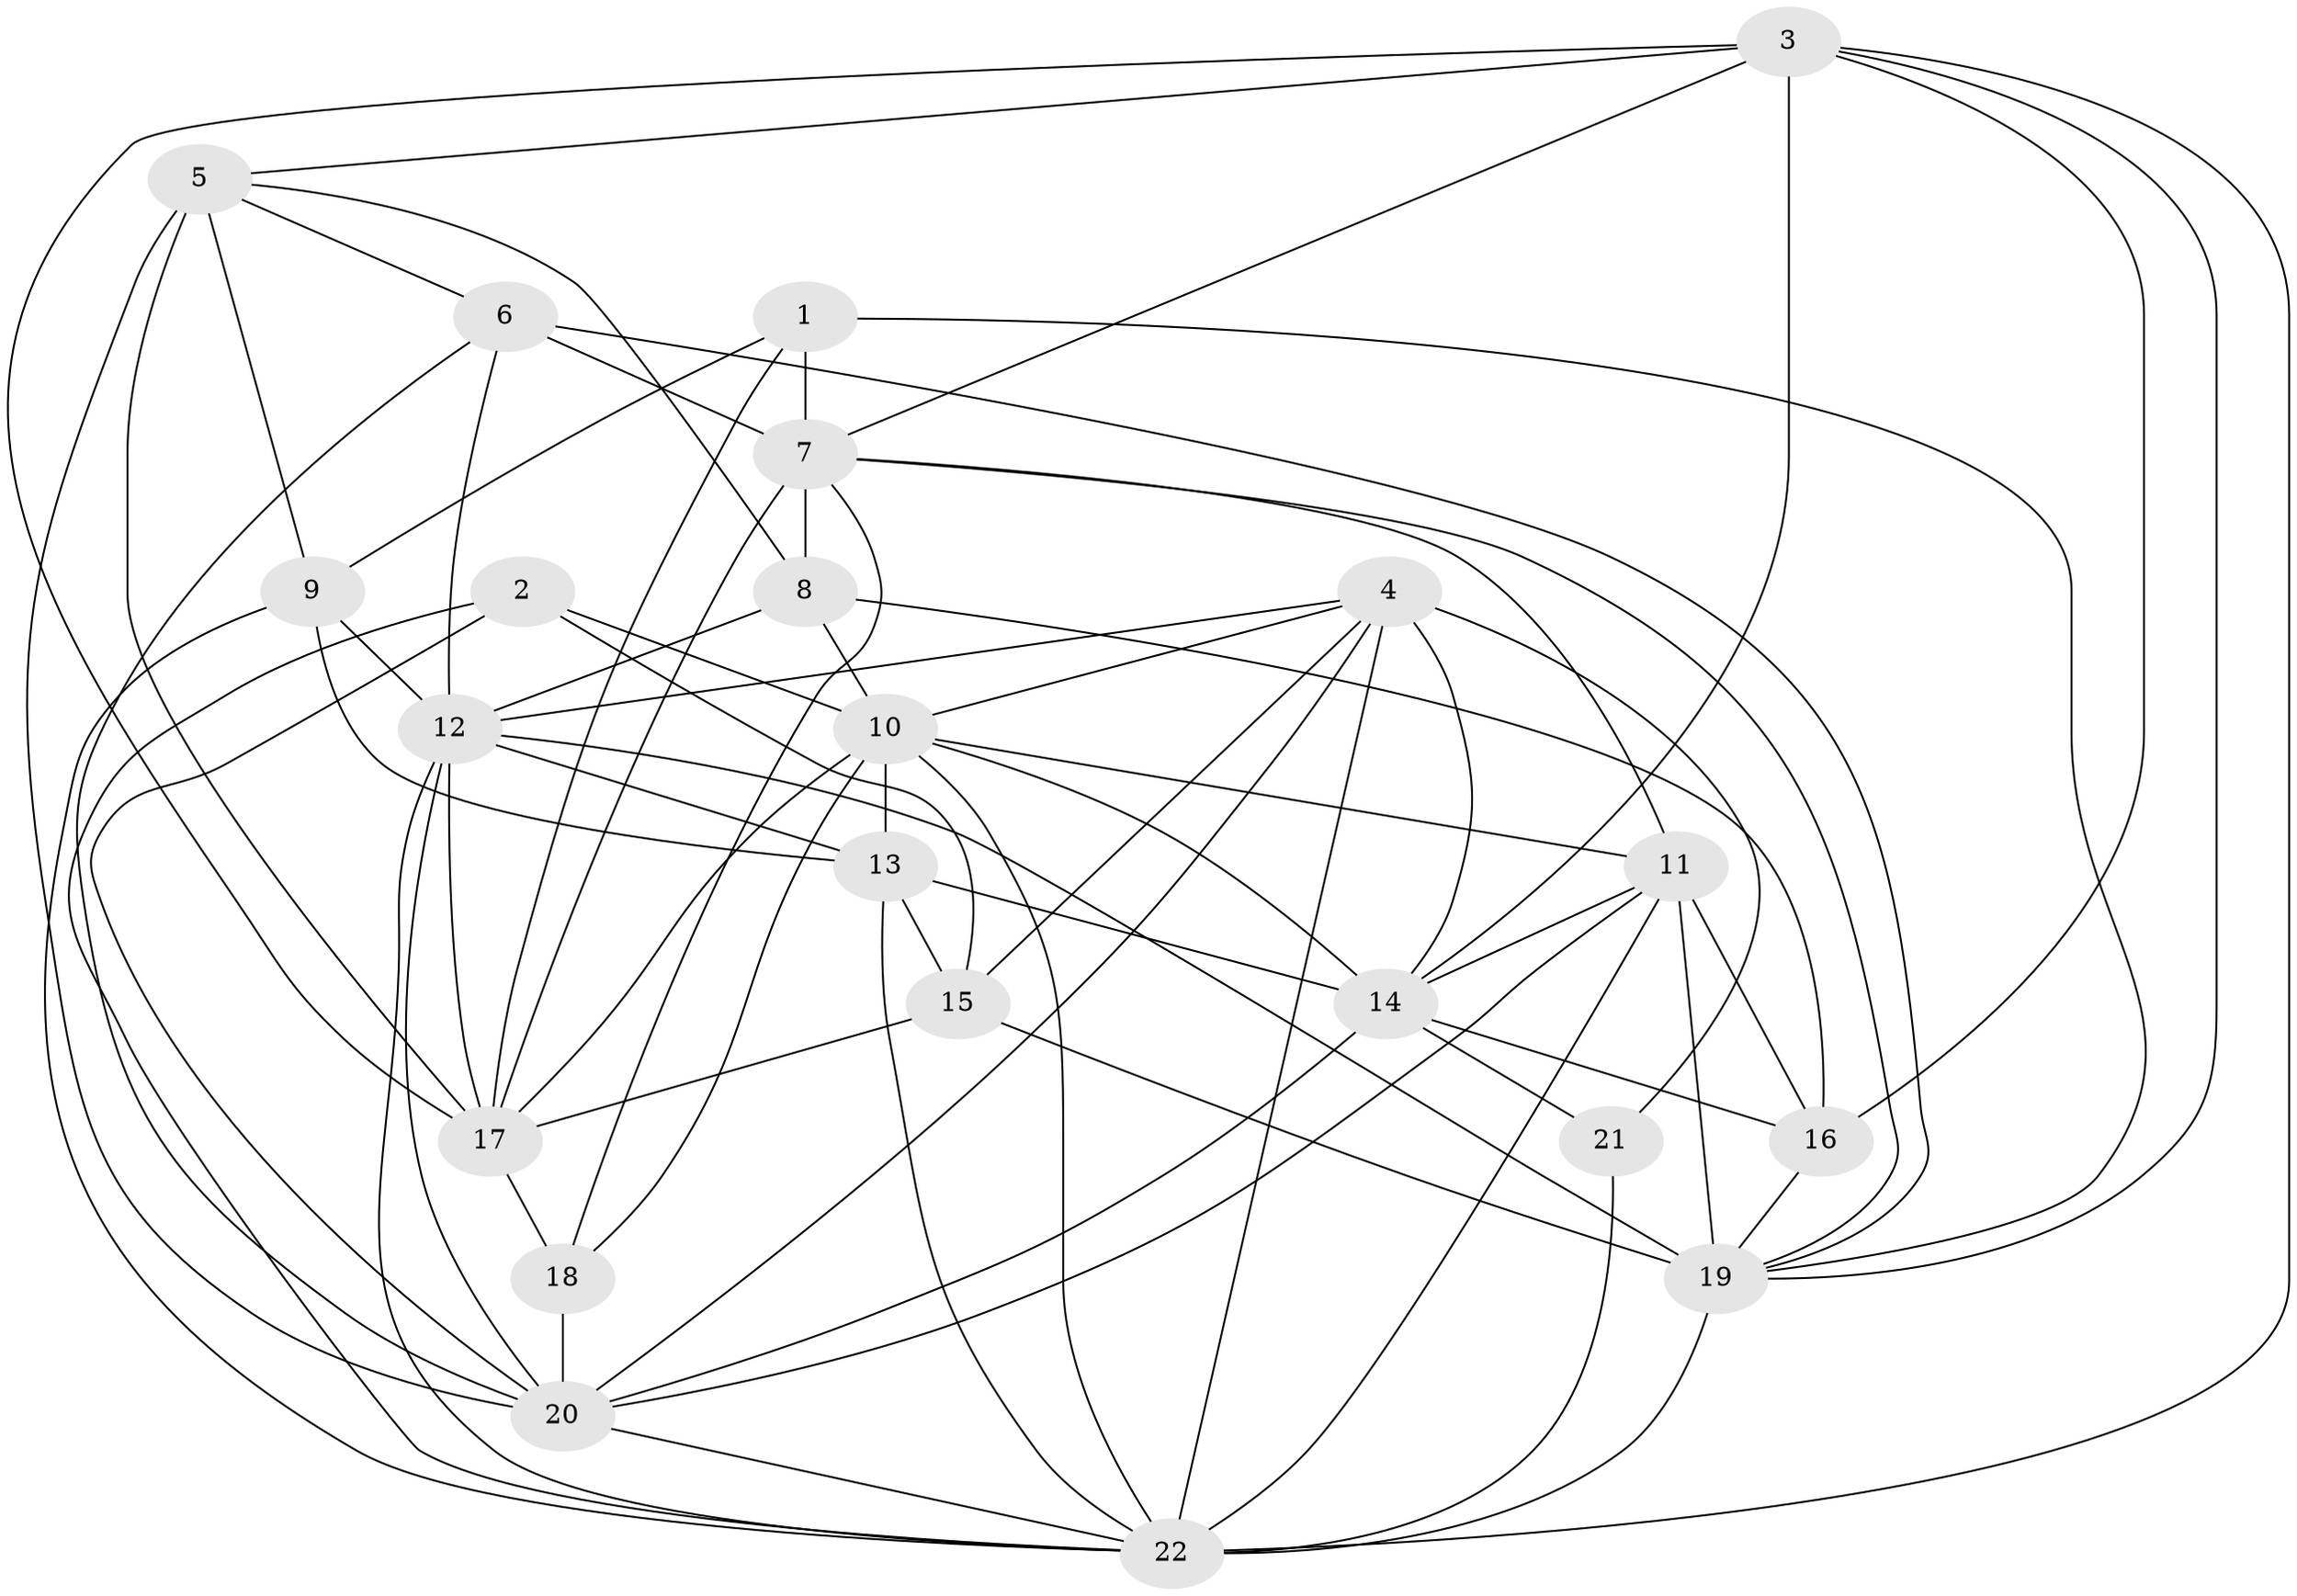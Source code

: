 // original degree distribution, {3: 0.2054794520547945, 4: 0.3150684931506849, 5: 0.2328767123287671, 7: 0.0273972602739726, 2: 0.136986301369863, 6: 0.0821917808219178}
// Generated by graph-tools (version 1.1) at 2025/37/03/04/25 23:37:04]
// undirected, 22 vertices, 72 edges
graph export_dot {
  node [color=gray90,style=filled];
  1;
  2;
  3;
  4;
  5;
  6;
  7;
  8;
  9;
  10;
  11;
  12;
  13;
  14;
  15;
  16;
  17;
  18;
  19;
  20;
  21;
  22;
  1 -- 7 [weight=1.0];
  1 -- 9 [weight=1.0];
  1 -- 17 [weight=1.0];
  1 -- 19 [weight=1.0];
  2 -- 10 [weight=1.0];
  2 -- 15 [weight=1.0];
  2 -- 20 [weight=1.0];
  2 -- 22 [weight=1.0];
  3 -- 5 [weight=1.0];
  3 -- 7 [weight=1.0];
  3 -- 14 [weight=2.0];
  3 -- 16 [weight=2.0];
  3 -- 17 [weight=1.0];
  3 -- 19 [weight=1.0];
  3 -- 22 [weight=1.0];
  4 -- 10 [weight=1.0];
  4 -- 12 [weight=1.0];
  4 -- 14 [weight=1.0];
  4 -- 15 [weight=1.0];
  4 -- 20 [weight=1.0];
  4 -- 21 [weight=1.0];
  4 -- 22 [weight=2.0];
  5 -- 6 [weight=1.0];
  5 -- 8 [weight=1.0];
  5 -- 9 [weight=1.0];
  5 -- 17 [weight=2.0];
  5 -- 20 [weight=1.0];
  6 -- 7 [weight=2.0];
  6 -- 12 [weight=1.0];
  6 -- 19 [weight=1.0];
  6 -- 20 [weight=1.0];
  7 -- 8 [weight=1.0];
  7 -- 11 [weight=1.0];
  7 -- 17 [weight=1.0];
  7 -- 18 [weight=1.0];
  7 -- 19 [weight=1.0];
  8 -- 10 [weight=1.0];
  8 -- 12 [weight=2.0];
  8 -- 16 [weight=1.0];
  9 -- 12 [weight=1.0];
  9 -- 13 [weight=1.0];
  9 -- 22 [weight=1.0];
  10 -- 11 [weight=1.0];
  10 -- 13 [weight=2.0];
  10 -- 14 [weight=1.0];
  10 -- 17 [weight=1.0];
  10 -- 18 [weight=1.0];
  10 -- 22 [weight=1.0];
  11 -- 14 [weight=2.0];
  11 -- 16 [weight=2.0];
  11 -- 19 [weight=1.0];
  11 -- 20 [weight=1.0];
  11 -- 22 [weight=2.0];
  12 -- 13 [weight=1.0];
  12 -- 17 [weight=1.0];
  12 -- 19 [weight=3.0];
  12 -- 20 [weight=2.0];
  12 -- 22 [weight=2.0];
  13 -- 14 [weight=1.0];
  13 -- 15 [weight=3.0];
  13 -- 22 [weight=1.0];
  14 -- 16 [weight=1.0];
  14 -- 20 [weight=1.0];
  14 -- 21 [weight=1.0];
  15 -- 17 [weight=1.0];
  15 -- 19 [weight=1.0];
  16 -- 19 [weight=1.0];
  17 -- 18 [weight=1.0];
  18 -- 20 [weight=2.0];
  19 -- 22 [weight=1.0];
  20 -- 22 [weight=1.0];
  21 -- 22 [weight=1.0];
}
